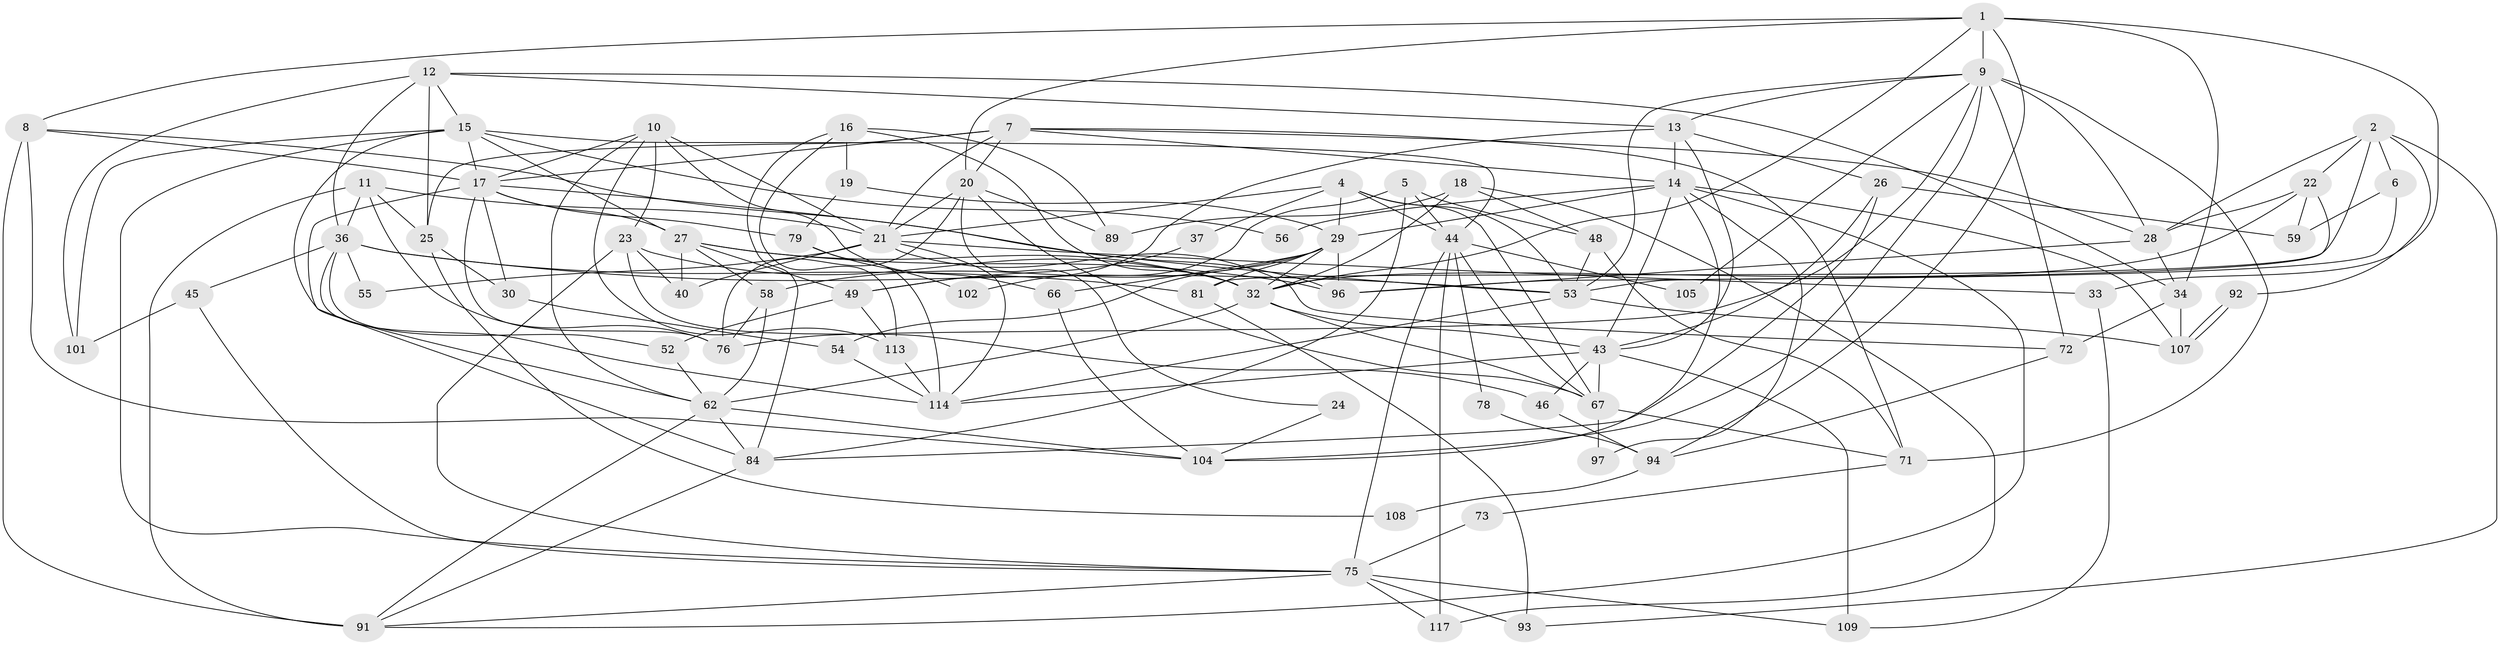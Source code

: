 // Generated by graph-tools (version 1.1) at 2025/52/02/27/25 19:52:05]
// undirected, 77 vertices, 191 edges
graph export_dot {
graph [start="1"]
  node [color=gray90,style=filled];
  1 [super="+70"];
  2 [super="+3"];
  4 [super="+106"];
  5 [super="+87"];
  6;
  7 [super="+65"];
  8 [super="+99"];
  9 [super="+38"];
  10 [super="+39"];
  11 [super="+110"];
  12 [super="+31"];
  13 [super="+35"];
  14 [super="+63"];
  15 [super="+61"];
  16 [super="+83"];
  17 [super="+80"];
  18;
  19;
  20 [super="+77"];
  21 [super="+41"];
  22 [super="+98"];
  23 [super="+47"];
  24;
  25 [super="+95"];
  26;
  27 [super="+112"];
  28 [super="+42"];
  29 [super="+74"];
  30;
  32 [super="+51"];
  33;
  34 [super="+86"];
  36 [super="+103"];
  37;
  40;
  43 [super="+60"];
  44 [super="+50"];
  45;
  46;
  48 [super="+64"];
  49 [super="+82"];
  52;
  53 [super="+57"];
  54;
  55;
  56;
  58;
  59;
  62 [super="+69"];
  66;
  67 [super="+68"];
  71;
  72;
  73;
  75 [super="+85"];
  76 [super="+90"];
  78;
  79;
  81;
  84 [super="+88"];
  89;
  91;
  92;
  93;
  94 [super="+100"];
  96 [super="+115"];
  97;
  101;
  102;
  104 [super="+111"];
  105;
  107;
  108;
  109;
  113;
  114 [super="+116"];
  117;
  1 -- 33;
  1 -- 8;
  1 -- 20;
  1 -- 94;
  1 -- 34;
  1 -- 32;
  1 -- 9;
  2 -- 81;
  2 -- 6;
  2 -- 22;
  2 -- 28;
  2 -- 93;
  2 -- 92;
  4 -- 44;
  4 -- 67;
  4 -- 37;
  4 -- 21;
  4 -- 53;
  4 -- 29;
  5 -- 84;
  5 -- 102;
  5 -- 48;
  5 -- 44;
  6 -- 59;
  6 -- 96;
  7 -- 21;
  7 -- 71;
  7 -- 17;
  7 -- 20;
  7 -- 25;
  7 -- 14;
  7 -- 28;
  8 -- 96;
  8 -- 17;
  8 -- 91;
  8 -- 104;
  9 -- 71;
  9 -- 104;
  9 -- 105;
  9 -- 53;
  9 -- 72;
  9 -- 76;
  9 -- 13;
  9 -- 28;
  10 -- 113;
  10 -- 21;
  10 -- 17;
  10 -- 66;
  10 -- 62;
  10 -- 23;
  11 -- 21;
  11 -- 25;
  11 -- 91;
  11 -- 36;
  11 -- 76;
  12 -- 15;
  12 -- 101;
  12 -- 34;
  12 -- 25;
  12 -- 36;
  12 -- 13;
  13 -- 43;
  13 -- 49;
  13 -- 26;
  13 -- 14;
  14 -- 107;
  14 -- 43;
  14 -- 91;
  14 -- 97;
  14 -- 29;
  14 -- 56;
  14 -- 104;
  15 -- 44;
  15 -- 101;
  15 -- 17;
  15 -- 56;
  15 -- 75;
  15 -- 62;
  15 -- 27;
  16 -- 113;
  16 -- 89;
  16 -- 32;
  16 -- 19;
  16 -- 84;
  17 -- 30;
  17 -- 79;
  17 -- 27;
  17 -- 53;
  17 -- 84;
  17 -- 76;
  18 -- 32;
  18 -- 89;
  18 -- 48;
  18 -- 117;
  19 -- 29;
  19 -- 79;
  20 -- 21;
  20 -- 24;
  20 -- 89;
  20 -- 67;
  20 -- 76;
  21 -- 40;
  21 -- 72;
  21 -- 114;
  21 -- 33;
  21 -- 55;
  22 -- 32;
  22 -- 59;
  22 -- 28;
  22 -- 53;
  23 -- 32;
  23 -- 40;
  23 -- 46;
  23 -- 75;
  24 -- 104;
  25 -- 108;
  25 -- 30;
  26 -- 59;
  26 -- 43;
  26 -- 84;
  27 -- 32;
  27 -- 40;
  27 -- 49;
  27 -- 58;
  27 -- 96;
  28 -- 34;
  28 -- 96;
  29 -- 54;
  29 -- 66;
  29 -- 96;
  29 -- 81;
  29 -- 58;
  29 -- 32;
  30 -- 54;
  32 -- 62;
  32 -- 43;
  32 -- 67;
  33 -- 109;
  34 -- 72;
  34 -- 107;
  36 -- 114;
  36 -- 55;
  36 -- 81;
  36 -- 52;
  36 -- 53;
  36 -- 45;
  37 -- 49;
  43 -- 109;
  43 -- 67 [weight=2];
  43 -- 46;
  43 -- 114;
  44 -- 105;
  44 -- 117;
  44 -- 67;
  44 -- 75;
  44 -- 78;
  45 -- 101;
  45 -- 75;
  46 -- 94;
  48 -- 53;
  48 -- 71;
  49 -- 113;
  49 -- 52;
  52 -- 62;
  53 -- 107;
  53 -- 114;
  54 -- 114;
  58 -- 76;
  58 -- 62;
  62 -- 91;
  62 -- 84;
  62 -- 104;
  66 -- 104;
  67 -- 97;
  67 -- 71;
  71 -- 73;
  72 -- 94;
  73 -- 75;
  75 -- 117;
  75 -- 91;
  75 -- 93;
  75 -- 109;
  78 -- 94;
  79 -- 114;
  79 -- 102;
  81 -- 93;
  84 -- 91;
  92 -- 107;
  92 -- 107;
  94 -- 108;
  113 -- 114;
}
